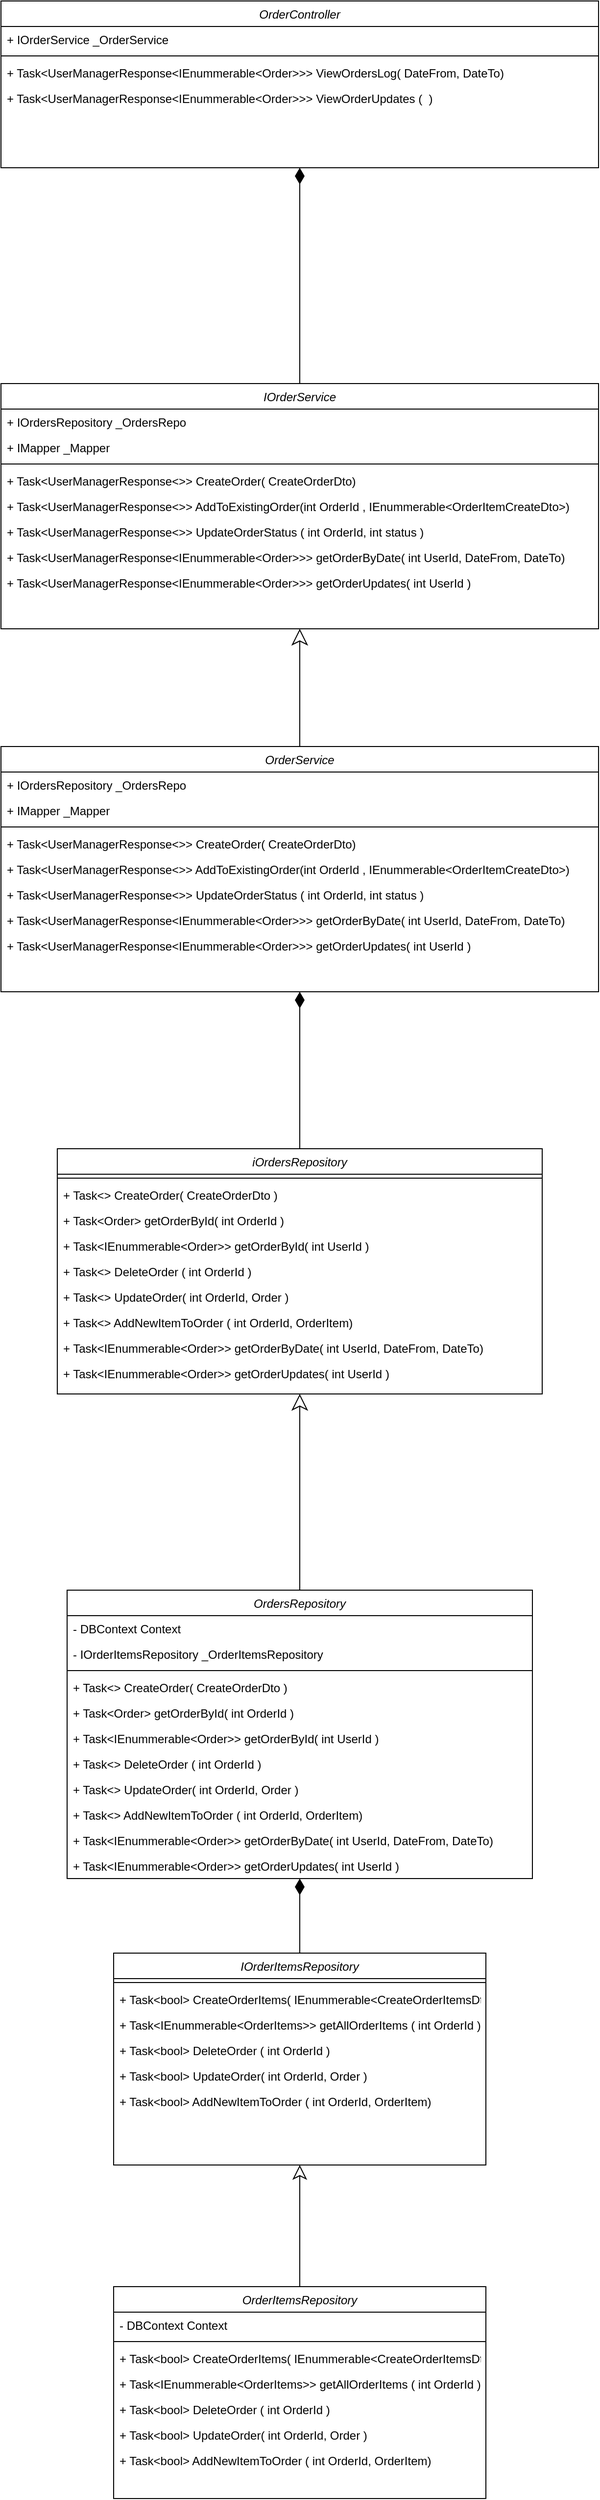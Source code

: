 <mxfile version="14.1.9" type="device"><diagram id="C5RBs43oDa-KdzZeNtuy" name="Page-1"><mxGraphModel dx="1673" dy="4385" grid="1" gridSize="10" guides="1" tooltips="1" connect="1" arrows="1" fold="1" page="1" pageScale="1" pageWidth="827" pageHeight="1169" math="0" shadow="0"><root><mxCell id="WIyWlLk6GJQsqaUBKTNV-0"/><mxCell id="WIyWlLk6GJQsqaUBKTNV-1" parent="WIyWlLk6GJQsqaUBKTNV-0"/><mxCell id="W-IJU_w_MfH1W6rXEjbH-0" style="edgeStyle=orthogonalEdgeStyle;rounded=0;orthogonalLoop=1;jettySize=auto;html=1;exitX=0.5;exitY=0;exitDx=0;exitDy=0;entryX=0.5;entryY=1;entryDx=0;entryDy=0;endArrow=classic;endFill=0;endSize=12;fontSize=14;" edge="1" parent="WIyWlLk6GJQsqaUBKTNV-1" source="W-IJU_w_MfH1W6rXEjbH-1" target="W-IJU_w_MfH1W6rXEjbH-21"><mxGeometry relative="1" as="geometry"/></mxCell><mxCell id="W-IJU_w_MfH1W6rXEjbH-1" value="OrderItemsRepository" style="swimlane;fontStyle=2;align=center;verticalAlign=top;childLayout=stackLayout;horizontal=1;startSize=26;horizontalStack=0;resizeParent=1;resizeLast=0;collapsible=1;marginBottom=0;rounded=0;shadow=0;strokeWidth=1;" vertex="1" parent="WIyWlLk6GJQsqaUBKTNV-1"><mxGeometry x="145" y="-220" width="380" height="216" as="geometry"><mxRectangle x="230" y="140" width="160" height="26" as="alternateBounds"/></mxGeometry></mxCell><mxCell id="W-IJU_w_MfH1W6rXEjbH-2" value="- DBContext Context" style="text;align=left;verticalAlign=top;spacingLeft=4;spacingRight=4;overflow=hidden;rotatable=0;points=[[0,0.5],[1,0.5]];portConstraint=eastwest;rounded=0;shadow=0;html=0;" vertex="1" parent="W-IJU_w_MfH1W6rXEjbH-1"><mxGeometry y="26" width="380" height="26" as="geometry"/></mxCell><mxCell id="W-IJU_w_MfH1W6rXEjbH-3" value="" style="line;html=1;strokeWidth=1;align=left;verticalAlign=middle;spacingTop=-1;spacingLeft=3;spacingRight=3;rotatable=0;labelPosition=right;points=[];portConstraint=eastwest;" vertex="1" parent="W-IJU_w_MfH1W6rXEjbH-1"><mxGeometry y="52" width="380" height="8" as="geometry"/></mxCell><mxCell id="W-IJU_w_MfH1W6rXEjbH-4" value="+ Task&lt;bool&gt; CreateOrderItems( IEnummerable&lt;CreateOrderItemsDto&gt;)" style="text;align=left;verticalAlign=top;spacingLeft=4;spacingRight=4;overflow=hidden;rotatable=0;points=[[0,0.5],[1,0.5]];portConstraint=eastwest;rounded=0;shadow=0;html=0;" vertex="1" parent="W-IJU_w_MfH1W6rXEjbH-1"><mxGeometry y="60" width="380" height="26" as="geometry"/></mxCell><mxCell id="W-IJU_w_MfH1W6rXEjbH-5" value="+ Task&lt;IEnummerable&lt;OrderItems&gt;&gt; getAllOrderItems ( int OrderId )" style="text;align=left;verticalAlign=top;spacingLeft=4;spacingRight=4;overflow=hidden;rotatable=0;points=[[0,0.5],[1,0.5]];portConstraint=eastwest;rounded=0;shadow=0;html=0;" vertex="1" parent="W-IJU_w_MfH1W6rXEjbH-1"><mxGeometry y="86" width="380" height="26" as="geometry"/></mxCell><mxCell id="W-IJU_w_MfH1W6rXEjbH-6" value="+ Task&lt;bool&gt; DeleteOrder ( int OrderId )" style="text;align=left;verticalAlign=top;spacingLeft=4;spacingRight=4;overflow=hidden;rotatable=0;points=[[0,0.5],[1,0.5]];portConstraint=eastwest;rounded=0;shadow=0;html=0;" vertex="1" parent="W-IJU_w_MfH1W6rXEjbH-1"><mxGeometry y="112" width="380" height="26" as="geometry"/></mxCell><mxCell id="W-IJU_w_MfH1W6rXEjbH-7" value="+ Task&lt;bool&gt; UpdateOrder( int OrderId, Order )" style="text;align=left;verticalAlign=top;spacingLeft=4;spacingRight=4;overflow=hidden;rotatable=0;points=[[0,0.5],[1,0.5]];portConstraint=eastwest;rounded=0;shadow=0;html=0;" vertex="1" parent="W-IJU_w_MfH1W6rXEjbH-1"><mxGeometry y="138" width="380" height="26" as="geometry"/></mxCell><mxCell id="W-IJU_w_MfH1W6rXEjbH-8" value="+ Task&lt;bool&gt; AddNewItemToOrder ( int OrderId, OrderItem)" style="text;align=left;verticalAlign=top;spacingLeft=4;spacingRight=4;overflow=hidden;rotatable=0;points=[[0,0.5],[1,0.5]];portConstraint=eastwest;rounded=0;shadow=0;html=0;" vertex="1" parent="W-IJU_w_MfH1W6rXEjbH-1"><mxGeometry y="164" width="380" height="26" as="geometry"/></mxCell><mxCell id="W-IJU_w_MfH1W6rXEjbH-9" style="edgeStyle=orthogonalEdgeStyle;rounded=0;orthogonalLoop=1;jettySize=auto;html=1;endArrow=classic;endFill=0;endSize=14;fontSize=14;entryX=0.5;entryY=1;entryDx=0;entryDy=0;" edge="1" parent="WIyWlLk6GJQsqaUBKTNV-1" source="W-IJU_w_MfH1W6rXEjbH-10" target="W-IJU_w_MfH1W6rXEjbH-29"><mxGeometry relative="1" as="geometry"><mxPoint x="335" y="-1060" as="targetPoint"/></mxGeometry></mxCell><mxCell id="W-IJU_w_MfH1W6rXEjbH-10" value="OrdersRepository" style="swimlane;fontStyle=2;align=center;verticalAlign=top;childLayout=stackLayout;horizontal=1;startSize=26;horizontalStack=0;resizeParent=1;resizeLast=0;collapsible=1;marginBottom=0;rounded=0;shadow=0;strokeWidth=1;" vertex="1" parent="WIyWlLk6GJQsqaUBKTNV-1"><mxGeometry x="97.5" y="-930" width="475" height="294" as="geometry"><mxRectangle x="230" y="140" width="160" height="26" as="alternateBounds"/></mxGeometry></mxCell><mxCell id="W-IJU_w_MfH1W6rXEjbH-11" value="- DBContext Context" style="text;align=left;verticalAlign=top;spacingLeft=4;spacingRight=4;overflow=hidden;rotatable=0;points=[[0,0.5],[1,0.5]];portConstraint=eastwest;rounded=0;shadow=0;html=0;" vertex="1" parent="W-IJU_w_MfH1W6rXEjbH-10"><mxGeometry y="26" width="475" height="26" as="geometry"/></mxCell><mxCell id="W-IJU_w_MfH1W6rXEjbH-12" value="- IOrderItemsRepository _OrderItemsRepository" style="text;align=left;verticalAlign=top;spacingLeft=4;spacingRight=4;overflow=hidden;rotatable=0;points=[[0,0.5],[1,0.5]];portConstraint=eastwest;rounded=0;shadow=0;html=0;" vertex="1" parent="W-IJU_w_MfH1W6rXEjbH-10"><mxGeometry y="52" width="475" height="26" as="geometry"/></mxCell><mxCell id="W-IJU_w_MfH1W6rXEjbH-13" value="" style="line;html=1;strokeWidth=1;align=left;verticalAlign=middle;spacingTop=-1;spacingLeft=3;spacingRight=3;rotatable=0;labelPosition=right;points=[];portConstraint=eastwest;" vertex="1" parent="W-IJU_w_MfH1W6rXEjbH-10"><mxGeometry y="78" width="475" height="8" as="geometry"/></mxCell><mxCell id="W-IJU_w_MfH1W6rXEjbH-14" value="+ Task&lt;&gt; CreateOrder( CreateOrderDto )" style="text;align=left;verticalAlign=top;spacingLeft=4;spacingRight=4;overflow=hidden;rotatable=0;points=[[0,0.5],[1,0.5]];portConstraint=eastwest;rounded=0;shadow=0;html=0;" vertex="1" parent="W-IJU_w_MfH1W6rXEjbH-10"><mxGeometry y="86" width="475" height="26" as="geometry"/></mxCell><mxCell id="W-IJU_w_MfH1W6rXEjbH-15" value="+ Task&lt;Order&gt; getOrderById( int OrderId )" style="text;align=left;verticalAlign=top;spacingLeft=4;spacingRight=4;overflow=hidden;rotatable=0;points=[[0,0.5],[1,0.5]];portConstraint=eastwest;rounded=0;shadow=0;html=0;" vertex="1" parent="W-IJU_w_MfH1W6rXEjbH-10"><mxGeometry y="112" width="475" height="26" as="geometry"/></mxCell><mxCell id="W-IJU_w_MfH1W6rXEjbH-16" value="+ Task&lt;IEnummerable&lt;Order&gt;&gt; getOrderById( int UserId )" style="text;align=left;verticalAlign=top;spacingLeft=4;spacingRight=4;overflow=hidden;rotatable=0;points=[[0,0.5],[1,0.5]];portConstraint=eastwest;rounded=0;shadow=0;html=0;" vertex="1" parent="W-IJU_w_MfH1W6rXEjbH-10"><mxGeometry y="138" width="475" height="26" as="geometry"/></mxCell><mxCell id="W-IJU_w_MfH1W6rXEjbH-17" value="+ Task&lt;&gt; DeleteOrder ( int OrderId )" style="text;align=left;verticalAlign=top;spacingLeft=4;spacingRight=4;overflow=hidden;rotatable=0;points=[[0,0.5],[1,0.5]];portConstraint=eastwest;rounded=0;shadow=0;html=0;" vertex="1" parent="W-IJU_w_MfH1W6rXEjbH-10"><mxGeometry y="164" width="475" height="26" as="geometry"/></mxCell><mxCell id="W-IJU_w_MfH1W6rXEjbH-18" value="+ Task&lt;&gt; UpdateOrder( int OrderId, Order )" style="text;align=left;verticalAlign=top;spacingLeft=4;spacingRight=4;overflow=hidden;rotatable=0;points=[[0,0.5],[1,0.5]];portConstraint=eastwest;rounded=0;shadow=0;html=0;" vertex="1" parent="W-IJU_w_MfH1W6rXEjbH-10"><mxGeometry y="190" width="475" height="26" as="geometry"/></mxCell><mxCell id="W-IJU_w_MfH1W6rXEjbH-19" value="+ Task&lt;&gt; AddNewItemToOrder ( int OrderId, OrderItem)" style="text;align=left;verticalAlign=top;spacingLeft=4;spacingRight=4;overflow=hidden;rotatable=0;points=[[0,0.5],[1,0.5]];portConstraint=eastwest;rounded=0;shadow=0;html=0;" vertex="1" parent="W-IJU_w_MfH1W6rXEjbH-10"><mxGeometry y="216" width="475" height="26" as="geometry"/></mxCell><mxCell id="W-IJU_w_MfH1W6rXEjbH-63" value="+ Task&lt;IEnummerable&lt;Order&gt;&gt; getOrderByDate( int UserId, DateFrom, DateTo)" style="text;align=left;verticalAlign=top;spacingLeft=4;spacingRight=4;overflow=hidden;rotatable=0;points=[[0,0.5],[1,0.5]];portConstraint=eastwest;rounded=0;shadow=0;html=0;" vertex="1" parent="W-IJU_w_MfH1W6rXEjbH-10"><mxGeometry y="242" width="475" height="26" as="geometry"/></mxCell><mxCell id="W-IJU_w_MfH1W6rXEjbH-67" value="+ Task&lt;IEnummerable&lt;Order&gt;&gt; getOrderUpdates( int UserId )" style="text;align=left;verticalAlign=top;spacingLeft=4;spacingRight=4;overflow=hidden;rotatable=0;points=[[0,0.5],[1,0.5]];portConstraint=eastwest;rounded=0;shadow=0;html=0;" vertex="1" parent="W-IJU_w_MfH1W6rXEjbH-10"><mxGeometry y="268" width="475" height="26" as="geometry"/></mxCell><mxCell id="W-IJU_w_MfH1W6rXEjbH-20" style="edgeStyle=orthogonalEdgeStyle;rounded=0;orthogonalLoop=1;jettySize=auto;html=1;exitX=0.5;exitY=0;exitDx=0;exitDy=0;endArrow=diamondThin;endFill=1;endSize=14;fontSize=14;entryX=0.5;entryY=1;entryDx=0;entryDy=0;" edge="1" parent="WIyWlLk6GJQsqaUBKTNV-1" source="W-IJU_w_MfH1W6rXEjbH-21" target="W-IJU_w_MfH1W6rXEjbH-10"><mxGeometry relative="1" as="geometry"><mxPoint x="335" y="-660" as="targetPoint"/></mxGeometry></mxCell><mxCell id="W-IJU_w_MfH1W6rXEjbH-21" value="IOrderItemsRepository" style="swimlane;fontStyle=2;align=center;verticalAlign=top;childLayout=stackLayout;horizontal=1;startSize=26;horizontalStack=0;resizeParent=1;resizeLast=0;collapsible=1;marginBottom=0;rounded=0;shadow=0;strokeWidth=1;" vertex="1" parent="WIyWlLk6GJQsqaUBKTNV-1"><mxGeometry x="145" y="-560" width="380" height="216" as="geometry"><mxRectangle x="230" y="140" width="160" height="26" as="alternateBounds"/></mxGeometry></mxCell><mxCell id="W-IJU_w_MfH1W6rXEjbH-22" value="" style="line;html=1;strokeWidth=1;align=left;verticalAlign=middle;spacingTop=-1;spacingLeft=3;spacingRight=3;rotatable=0;labelPosition=right;points=[];portConstraint=eastwest;" vertex="1" parent="W-IJU_w_MfH1W6rXEjbH-21"><mxGeometry y="26" width="380" height="8" as="geometry"/></mxCell><mxCell id="W-IJU_w_MfH1W6rXEjbH-23" value="+ Task&lt;bool&gt; CreateOrderItems( IEnummerable&lt;CreateOrderItemsDto&gt;)" style="text;align=left;verticalAlign=top;spacingLeft=4;spacingRight=4;overflow=hidden;rotatable=0;points=[[0,0.5],[1,0.5]];portConstraint=eastwest;rounded=0;shadow=0;html=0;" vertex="1" parent="W-IJU_w_MfH1W6rXEjbH-21"><mxGeometry y="34" width="380" height="26" as="geometry"/></mxCell><mxCell id="W-IJU_w_MfH1W6rXEjbH-24" value="+ Task&lt;IEnummerable&lt;OrderItems&gt;&gt; getAllOrderItems ( int OrderId )" style="text;align=left;verticalAlign=top;spacingLeft=4;spacingRight=4;overflow=hidden;rotatable=0;points=[[0,0.5],[1,0.5]];portConstraint=eastwest;rounded=0;shadow=0;html=0;" vertex="1" parent="W-IJU_w_MfH1W6rXEjbH-21"><mxGeometry y="60" width="380" height="26" as="geometry"/></mxCell><mxCell id="W-IJU_w_MfH1W6rXEjbH-25" value="+ Task&lt;bool&gt; DeleteOrder ( int OrderId )" style="text;align=left;verticalAlign=top;spacingLeft=4;spacingRight=4;overflow=hidden;rotatable=0;points=[[0,0.5],[1,0.5]];portConstraint=eastwest;rounded=0;shadow=0;html=0;" vertex="1" parent="W-IJU_w_MfH1W6rXEjbH-21"><mxGeometry y="86" width="380" height="26" as="geometry"/></mxCell><mxCell id="W-IJU_w_MfH1W6rXEjbH-26" value="+ Task&lt;bool&gt; UpdateOrder( int OrderId, Order )" style="text;align=left;verticalAlign=top;spacingLeft=4;spacingRight=4;overflow=hidden;rotatable=0;points=[[0,0.5],[1,0.5]];portConstraint=eastwest;rounded=0;shadow=0;html=0;" vertex="1" parent="W-IJU_w_MfH1W6rXEjbH-21"><mxGeometry y="112" width="380" height="26" as="geometry"/></mxCell><mxCell id="W-IJU_w_MfH1W6rXEjbH-27" value="+ Task&lt;bool&gt; AddNewItemToOrder ( int OrderId, OrderItem)" style="text;align=left;verticalAlign=top;spacingLeft=4;spacingRight=4;overflow=hidden;rotatable=0;points=[[0,0.5],[1,0.5]];portConstraint=eastwest;rounded=0;shadow=0;html=0;" vertex="1" parent="W-IJU_w_MfH1W6rXEjbH-21"><mxGeometry y="138" width="380" height="26" as="geometry"/></mxCell><mxCell id="W-IJU_w_MfH1W6rXEjbH-28" style="edgeStyle=orthogonalEdgeStyle;rounded=0;orthogonalLoop=1;jettySize=auto;html=1;exitX=0.5;exitY=0;exitDx=0;exitDy=0;entryX=0.5;entryY=1;entryDx=0;entryDy=0;endArrow=diamondThin;endFill=1;endSize=14;fontSize=14;" edge="1" parent="WIyWlLk6GJQsqaUBKTNV-1" source="W-IJU_w_MfH1W6rXEjbH-29" target="W-IJU_w_MfH1W6rXEjbH-38"><mxGeometry relative="1" as="geometry"/></mxCell><mxCell id="W-IJU_w_MfH1W6rXEjbH-29" value="iOrdersRepository" style="swimlane;fontStyle=2;align=center;verticalAlign=top;childLayout=stackLayout;horizontal=1;startSize=26;horizontalStack=0;resizeParent=1;resizeLast=0;collapsible=1;marginBottom=0;rounded=0;shadow=0;strokeWidth=1;" vertex="1" parent="WIyWlLk6GJQsqaUBKTNV-1"><mxGeometry x="87.5" y="-1380" width="495" height="250" as="geometry"><mxRectangle x="230" y="140" width="160" height="26" as="alternateBounds"/></mxGeometry></mxCell><mxCell id="W-IJU_w_MfH1W6rXEjbH-30" value="" style="line;html=1;strokeWidth=1;align=left;verticalAlign=middle;spacingTop=-1;spacingLeft=3;spacingRight=3;rotatable=0;labelPosition=right;points=[];portConstraint=eastwest;" vertex="1" parent="W-IJU_w_MfH1W6rXEjbH-29"><mxGeometry y="26" width="495" height="8" as="geometry"/></mxCell><mxCell id="W-IJU_w_MfH1W6rXEjbH-31" value="+ Task&lt;&gt; CreateOrder( CreateOrderDto )" style="text;align=left;verticalAlign=top;spacingLeft=4;spacingRight=4;overflow=hidden;rotatable=0;points=[[0,0.5],[1,0.5]];portConstraint=eastwest;rounded=0;shadow=0;html=0;" vertex="1" parent="W-IJU_w_MfH1W6rXEjbH-29"><mxGeometry y="34" width="495" height="26" as="geometry"/></mxCell><mxCell id="W-IJU_w_MfH1W6rXEjbH-32" value="+ Task&lt;Order&gt; getOrderById( int OrderId )" style="text;align=left;verticalAlign=top;spacingLeft=4;spacingRight=4;overflow=hidden;rotatable=0;points=[[0,0.5],[1,0.5]];portConstraint=eastwest;rounded=0;shadow=0;html=0;" vertex="1" parent="W-IJU_w_MfH1W6rXEjbH-29"><mxGeometry y="60" width="495" height="26" as="geometry"/></mxCell><mxCell id="W-IJU_w_MfH1W6rXEjbH-33" value="+ Task&lt;IEnummerable&lt;Order&gt;&gt; getOrderById( int UserId )" style="text;align=left;verticalAlign=top;spacingLeft=4;spacingRight=4;overflow=hidden;rotatable=0;points=[[0,0.5],[1,0.5]];portConstraint=eastwest;rounded=0;shadow=0;html=0;" vertex="1" parent="W-IJU_w_MfH1W6rXEjbH-29"><mxGeometry y="86" width="495" height="26" as="geometry"/></mxCell><mxCell id="W-IJU_w_MfH1W6rXEjbH-34" value="+ Task&lt;&gt; DeleteOrder ( int OrderId )" style="text;align=left;verticalAlign=top;spacingLeft=4;spacingRight=4;overflow=hidden;rotatable=0;points=[[0,0.5],[1,0.5]];portConstraint=eastwest;rounded=0;shadow=0;html=0;" vertex="1" parent="W-IJU_w_MfH1W6rXEjbH-29"><mxGeometry y="112" width="495" height="26" as="geometry"/></mxCell><mxCell id="W-IJU_w_MfH1W6rXEjbH-35" value="+ Task&lt;&gt; UpdateOrder( int OrderId, Order )" style="text;align=left;verticalAlign=top;spacingLeft=4;spacingRight=4;overflow=hidden;rotatable=0;points=[[0,0.5],[1,0.5]];portConstraint=eastwest;rounded=0;shadow=0;html=0;" vertex="1" parent="W-IJU_w_MfH1W6rXEjbH-29"><mxGeometry y="138" width="495" height="26" as="geometry"/></mxCell><mxCell id="W-IJU_w_MfH1W6rXEjbH-36" value="+ Task&lt;&gt; AddNewItemToOrder ( int OrderId, OrderItem)" style="text;align=left;verticalAlign=top;spacingLeft=4;spacingRight=4;overflow=hidden;rotatable=0;points=[[0,0.5],[1,0.5]];portConstraint=eastwest;rounded=0;shadow=0;html=0;" vertex="1" parent="W-IJU_w_MfH1W6rXEjbH-29"><mxGeometry y="164" width="495" height="26" as="geometry"/></mxCell><mxCell id="W-IJU_w_MfH1W6rXEjbH-62" value="+ Task&lt;IEnummerable&lt;Order&gt;&gt; getOrderByDate( int UserId, DateFrom, DateTo)" style="text;align=left;verticalAlign=top;spacingLeft=4;spacingRight=4;overflow=hidden;rotatable=0;points=[[0,0.5],[1,0.5]];portConstraint=eastwest;rounded=0;shadow=0;html=0;" vertex="1" parent="W-IJU_w_MfH1W6rXEjbH-29"><mxGeometry y="190" width="495" height="26" as="geometry"/></mxCell><mxCell id="W-IJU_w_MfH1W6rXEjbH-66" value="+ Task&lt;IEnummerable&lt;Order&gt;&gt; getOrderUpdates( int UserId )" style="text;align=left;verticalAlign=top;spacingLeft=4;spacingRight=4;overflow=hidden;rotatable=0;points=[[0,0.5],[1,0.5]];portConstraint=eastwest;rounded=0;shadow=0;html=0;" vertex="1" parent="W-IJU_w_MfH1W6rXEjbH-29"><mxGeometry y="216" width="495" height="26" as="geometry"/></mxCell><mxCell id="W-IJU_w_MfH1W6rXEjbH-37" style="edgeStyle=orthogonalEdgeStyle;rounded=0;orthogonalLoop=1;jettySize=auto;html=1;exitX=0.5;exitY=0;exitDx=0;exitDy=0;entryX=0.5;entryY=1;entryDx=0;entryDy=0;endArrow=classic;endFill=0;endSize=14;fontSize=14;" edge="1" parent="WIyWlLk6GJQsqaUBKTNV-1" source="W-IJU_w_MfH1W6rXEjbH-38" target="W-IJU_w_MfH1W6rXEjbH-45"><mxGeometry relative="1" as="geometry"/></mxCell><mxCell id="W-IJU_w_MfH1W6rXEjbH-38" value="OrderService" style="swimlane;fontStyle=2;align=center;verticalAlign=top;childLayout=stackLayout;horizontal=1;startSize=26;horizontalStack=0;resizeParent=1;resizeLast=0;collapsible=1;marginBottom=0;rounded=0;shadow=0;strokeWidth=1;" vertex="1" parent="WIyWlLk6GJQsqaUBKTNV-1"><mxGeometry x="30" y="-1790" width="610" height="250" as="geometry"><mxRectangle x="230" y="140" width="160" height="26" as="alternateBounds"/></mxGeometry></mxCell><mxCell id="W-IJU_w_MfH1W6rXEjbH-39" value="+ IOrdersRepository _OrdersRepo" style="text;align=left;verticalAlign=top;spacingLeft=4;spacingRight=4;overflow=hidden;rotatable=0;points=[[0,0.5],[1,0.5]];portConstraint=eastwest;rounded=0;shadow=0;html=0;" vertex="1" parent="W-IJU_w_MfH1W6rXEjbH-38"><mxGeometry y="26" width="610" height="26" as="geometry"/></mxCell><mxCell id="W-IJU_w_MfH1W6rXEjbH-40" value="+ IMapper _Mapper" style="text;align=left;verticalAlign=top;spacingLeft=4;spacingRight=4;overflow=hidden;rotatable=0;points=[[0,0.5],[1,0.5]];portConstraint=eastwest;rounded=0;shadow=0;html=0;" vertex="1" parent="W-IJU_w_MfH1W6rXEjbH-38"><mxGeometry y="52" width="610" height="26" as="geometry"/></mxCell><mxCell id="W-IJU_w_MfH1W6rXEjbH-41" value="" style="line;html=1;strokeWidth=1;align=left;verticalAlign=middle;spacingTop=-1;spacingLeft=3;spacingRight=3;rotatable=0;labelPosition=right;points=[];portConstraint=eastwest;" vertex="1" parent="W-IJU_w_MfH1W6rXEjbH-38"><mxGeometry y="78" width="610" height="8" as="geometry"/></mxCell><mxCell id="W-IJU_w_MfH1W6rXEjbH-42" value="+ Task&lt;UserManagerResponse&lt;&gt;&gt; CreateOrder( CreateOrderDto)" style="text;align=left;verticalAlign=top;spacingLeft=4;spacingRight=4;overflow=hidden;rotatable=0;points=[[0,0.5],[1,0.5]];portConstraint=eastwest;rounded=0;shadow=0;html=0;" vertex="1" parent="W-IJU_w_MfH1W6rXEjbH-38"><mxGeometry y="86" width="610" height="26" as="geometry"/></mxCell><mxCell id="W-IJU_w_MfH1W6rXEjbH-43" value="+ Task&lt;UserManagerResponse&lt;&gt;&gt; AddToExistingOrder(int OrderId , IEnummerable&lt;OrderItemCreateDto&gt;)" style="text;align=left;verticalAlign=top;spacingLeft=4;spacingRight=4;overflow=hidden;rotatable=0;points=[[0,0.5],[1,0.5]];portConstraint=eastwest;rounded=0;shadow=0;html=0;" vertex="1" parent="W-IJU_w_MfH1W6rXEjbH-38"><mxGeometry y="112" width="610" height="26" as="geometry"/></mxCell><mxCell id="W-IJU_w_MfH1W6rXEjbH-44" value="+ Task&lt;UserManagerResponse&lt;&gt;&gt; UpdateOrderStatus ( int OrderId, int status )" style="text;align=left;verticalAlign=top;spacingLeft=4;spacingRight=4;overflow=hidden;rotatable=0;points=[[0,0.5],[1,0.5]];portConstraint=eastwest;rounded=0;shadow=0;html=0;" vertex="1" parent="W-IJU_w_MfH1W6rXEjbH-38"><mxGeometry y="138" width="610" height="26" as="geometry"/></mxCell><mxCell id="W-IJU_w_MfH1W6rXEjbH-61" value="+ Task&lt;UserManagerResponse&lt;IEnummerable&lt;Order&gt;&gt;&gt; getOrderByDate( int UserId, DateFrom, DateTo)" style="text;align=left;verticalAlign=top;spacingLeft=4;spacingRight=4;overflow=hidden;rotatable=0;points=[[0,0.5],[1,0.5]];portConstraint=eastwest;rounded=0;shadow=0;html=0;" vertex="1" parent="W-IJU_w_MfH1W6rXEjbH-38"><mxGeometry y="164" width="610" height="26" as="geometry"/></mxCell><mxCell id="W-IJU_w_MfH1W6rXEjbH-65" value="+ Task&lt;UserManagerResponse&lt;IEnummerable&lt;Order&gt;&gt;&gt; getOrderUpdates( int UserId )" style="text;align=left;verticalAlign=top;spacingLeft=4;spacingRight=4;overflow=hidden;rotatable=0;points=[[0,0.5],[1,0.5]];portConstraint=eastwest;rounded=0;shadow=0;html=0;" vertex="1" parent="W-IJU_w_MfH1W6rXEjbH-38"><mxGeometry y="190" width="610" height="26" as="geometry"/></mxCell><mxCell id="W-IJU_w_MfH1W6rXEjbH-59" style="edgeStyle=orthogonalEdgeStyle;rounded=0;orthogonalLoop=1;jettySize=auto;html=1;entryX=0.5;entryY=1;entryDx=0;entryDy=0;endArrow=diamondThin;endFill=1;endSize=14;" edge="1" parent="WIyWlLk6GJQsqaUBKTNV-1" source="W-IJU_w_MfH1W6rXEjbH-45" target="W-IJU_w_MfH1W6rXEjbH-52"><mxGeometry relative="1" as="geometry"/></mxCell><mxCell id="W-IJU_w_MfH1W6rXEjbH-45" value="IOrderService" style="swimlane;fontStyle=2;align=center;verticalAlign=top;childLayout=stackLayout;horizontal=1;startSize=26;horizontalStack=0;resizeParent=1;resizeLast=0;collapsible=1;marginBottom=0;rounded=0;shadow=0;strokeWidth=1;" vertex="1" parent="WIyWlLk6GJQsqaUBKTNV-1"><mxGeometry x="30" y="-2160" width="610" height="250" as="geometry"><mxRectangle x="230" y="140" width="160" height="26" as="alternateBounds"/></mxGeometry></mxCell><mxCell id="W-IJU_w_MfH1W6rXEjbH-46" value="+ IOrdersRepository _OrdersRepo" style="text;align=left;verticalAlign=top;spacingLeft=4;spacingRight=4;overflow=hidden;rotatable=0;points=[[0,0.5],[1,0.5]];portConstraint=eastwest;rounded=0;shadow=0;html=0;" vertex="1" parent="W-IJU_w_MfH1W6rXEjbH-45"><mxGeometry y="26" width="610" height="26" as="geometry"/></mxCell><mxCell id="W-IJU_w_MfH1W6rXEjbH-47" value="+ IMapper _Mapper" style="text;align=left;verticalAlign=top;spacingLeft=4;spacingRight=4;overflow=hidden;rotatable=0;points=[[0,0.5],[1,0.5]];portConstraint=eastwest;rounded=0;shadow=0;html=0;" vertex="1" parent="W-IJU_w_MfH1W6rXEjbH-45"><mxGeometry y="52" width="610" height="26" as="geometry"/></mxCell><mxCell id="W-IJU_w_MfH1W6rXEjbH-48" value="" style="line;html=1;strokeWidth=1;align=left;verticalAlign=middle;spacingTop=-1;spacingLeft=3;spacingRight=3;rotatable=0;labelPosition=right;points=[];portConstraint=eastwest;" vertex="1" parent="W-IJU_w_MfH1W6rXEjbH-45"><mxGeometry y="78" width="610" height="8" as="geometry"/></mxCell><mxCell id="W-IJU_w_MfH1W6rXEjbH-49" value="+ Task&lt;UserManagerResponse&lt;&gt;&gt; CreateOrder( CreateOrderDto)" style="text;align=left;verticalAlign=top;spacingLeft=4;spacingRight=4;overflow=hidden;rotatable=0;points=[[0,0.5],[1,0.5]];portConstraint=eastwest;rounded=0;shadow=0;html=0;" vertex="1" parent="W-IJU_w_MfH1W6rXEjbH-45"><mxGeometry y="86" width="610" height="26" as="geometry"/></mxCell><mxCell id="W-IJU_w_MfH1W6rXEjbH-50" value="+ Task&lt;UserManagerResponse&lt;&gt;&gt; AddToExistingOrder(int OrderId , IEnummerable&lt;OrderItemCreateDto&gt;)" style="text;align=left;verticalAlign=top;spacingLeft=4;spacingRight=4;overflow=hidden;rotatable=0;points=[[0,0.5],[1,0.5]];portConstraint=eastwest;rounded=0;shadow=0;html=0;" vertex="1" parent="W-IJU_w_MfH1W6rXEjbH-45"><mxGeometry y="112" width="610" height="26" as="geometry"/></mxCell><mxCell id="W-IJU_w_MfH1W6rXEjbH-51" value="+ Task&lt;UserManagerResponse&lt;&gt;&gt; UpdateOrderStatus ( int OrderId, int status )" style="text;align=left;verticalAlign=top;spacingLeft=4;spacingRight=4;overflow=hidden;rotatable=0;points=[[0,0.5],[1,0.5]];portConstraint=eastwest;rounded=0;shadow=0;html=0;" vertex="1" parent="W-IJU_w_MfH1W6rXEjbH-45"><mxGeometry y="138" width="610" height="26" as="geometry"/></mxCell><mxCell id="W-IJU_w_MfH1W6rXEjbH-60" value="+ Task&lt;UserManagerResponse&lt;IEnummerable&lt;Order&gt;&gt;&gt; getOrderByDate( int UserId, DateFrom, DateTo)" style="text;align=left;verticalAlign=top;spacingLeft=4;spacingRight=4;overflow=hidden;rotatable=0;points=[[0,0.5],[1,0.5]];portConstraint=eastwest;rounded=0;shadow=0;html=0;" vertex="1" parent="W-IJU_w_MfH1W6rXEjbH-45"><mxGeometry y="164" width="610" height="26" as="geometry"/></mxCell><mxCell id="W-IJU_w_MfH1W6rXEjbH-64" value="+ Task&lt;UserManagerResponse&lt;IEnummerable&lt;Order&gt;&gt;&gt; getOrderUpdates( int UserId )" style="text;align=left;verticalAlign=top;spacingLeft=4;spacingRight=4;overflow=hidden;rotatable=0;points=[[0,0.5],[1,0.5]];portConstraint=eastwest;rounded=0;shadow=0;html=0;" vertex="1" parent="W-IJU_w_MfH1W6rXEjbH-45"><mxGeometry y="190" width="610" height="26" as="geometry"/></mxCell><mxCell id="W-IJU_w_MfH1W6rXEjbH-52" value="OrderController" style="swimlane;fontStyle=2;align=center;verticalAlign=top;childLayout=stackLayout;horizontal=1;startSize=26;horizontalStack=0;resizeParent=1;resizeLast=0;collapsible=1;marginBottom=0;rounded=0;shadow=0;strokeWidth=1;" vertex="1" parent="WIyWlLk6GJQsqaUBKTNV-1"><mxGeometry x="30" y="-2550" width="610" height="170" as="geometry"><mxRectangle x="230" y="140" width="160" height="26" as="alternateBounds"/></mxGeometry></mxCell><mxCell id="W-IJU_w_MfH1W6rXEjbH-54" value="+ IOrderService _OrderService" style="text;align=left;verticalAlign=top;spacingLeft=4;spacingRight=4;overflow=hidden;rotatable=0;points=[[0,0.5],[1,0.5]];portConstraint=eastwest;rounded=0;shadow=0;html=0;" vertex="1" parent="W-IJU_w_MfH1W6rXEjbH-52"><mxGeometry y="26" width="610" height="26" as="geometry"/></mxCell><mxCell id="W-IJU_w_MfH1W6rXEjbH-55" value="" style="line;html=1;strokeWidth=1;align=left;verticalAlign=middle;spacingTop=-1;spacingLeft=3;spacingRight=3;rotatable=0;labelPosition=right;points=[];portConstraint=eastwest;" vertex="1" parent="W-IJU_w_MfH1W6rXEjbH-52"><mxGeometry y="52" width="610" height="8" as="geometry"/></mxCell><mxCell id="W-IJU_w_MfH1W6rXEjbH-56" value="+ Task&lt;UserManagerResponse&lt;IEnummerable&lt;Order&gt;&gt;&gt; ViewOrdersLog( DateFrom, DateTo)" style="text;align=left;verticalAlign=top;spacingLeft=4;spacingRight=4;overflow=hidden;rotatable=0;points=[[0,0.5],[1,0.5]];portConstraint=eastwest;rounded=0;shadow=0;html=0;" vertex="1" parent="W-IJU_w_MfH1W6rXEjbH-52"><mxGeometry y="60" width="610" height="26" as="geometry"/></mxCell><mxCell id="W-IJU_w_MfH1W6rXEjbH-58" value="+ Task&lt;UserManagerResponse&lt;IEnummerable&lt;Order&gt;&gt;&gt; ViewOrderUpdates (  )" style="text;align=left;verticalAlign=top;spacingLeft=4;spacingRight=4;overflow=hidden;rotatable=0;points=[[0,0.5],[1,0.5]];portConstraint=eastwest;rounded=0;shadow=0;html=0;" vertex="1" parent="W-IJU_w_MfH1W6rXEjbH-52"><mxGeometry y="86" width="610" height="26" as="geometry"/></mxCell></root></mxGraphModel></diagram></mxfile>